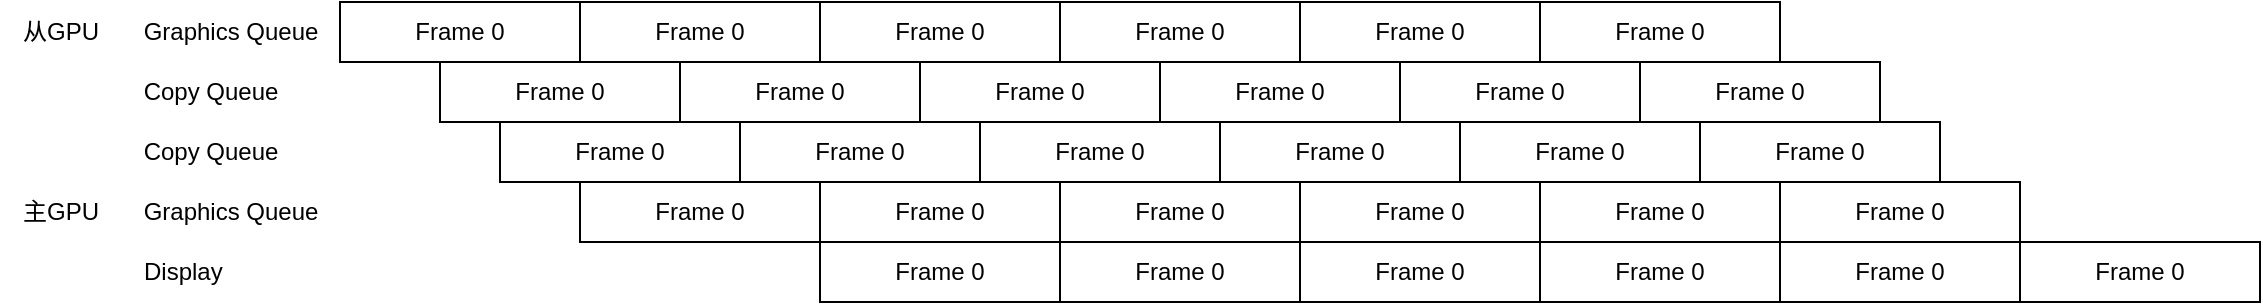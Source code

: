 <mxfile version="24.1.0" type="github">
  <diagram name="第 1 页" id="jae7St8DwQqMH0k6E51d">
    <mxGraphModel dx="1404" dy="863" grid="1" gridSize="10" guides="1" tooltips="1" connect="1" arrows="1" fold="1" page="1" pageScale="1" pageWidth="2339" pageHeight="3300" math="0" shadow="0">
      <root>
        <mxCell id="0" />
        <mxCell id="1" parent="0" />
        <mxCell id="XsoAqYoBsljSDeZaKG4e-1" value="Frame 0" style="rounded=0;whiteSpace=wrap;html=1;" vertex="1" parent="1">
          <mxGeometry x="320" y="210" width="120" height="30" as="geometry" />
        </mxCell>
        <mxCell id="XsoAqYoBsljSDeZaKG4e-2" value="Frame 0" style="rounded=0;whiteSpace=wrap;html=1;" vertex="1" parent="1">
          <mxGeometry x="440" y="210" width="120" height="30" as="geometry" />
        </mxCell>
        <mxCell id="XsoAqYoBsljSDeZaKG4e-3" value="Frame 0" style="rounded=0;whiteSpace=wrap;html=1;" vertex="1" parent="1">
          <mxGeometry x="560" y="210" width="120" height="30" as="geometry" />
        </mxCell>
        <mxCell id="XsoAqYoBsljSDeZaKG4e-4" value="Frame 0" style="rounded=0;whiteSpace=wrap;html=1;" vertex="1" parent="1">
          <mxGeometry x="680" y="210" width="120" height="30" as="geometry" />
        </mxCell>
        <mxCell id="XsoAqYoBsljSDeZaKG4e-5" value="Frame 0" style="rounded=0;whiteSpace=wrap;html=1;" vertex="1" parent="1">
          <mxGeometry x="800" y="210" width="120" height="30" as="geometry" />
        </mxCell>
        <mxCell id="XsoAqYoBsljSDeZaKG4e-6" value="Frame 0" style="rounded=0;whiteSpace=wrap;html=1;" vertex="1" parent="1">
          <mxGeometry x="920" y="210" width="120" height="30" as="geometry" />
        </mxCell>
        <mxCell id="XsoAqYoBsljSDeZaKG4e-8" value="Frame 0" style="rounded=0;whiteSpace=wrap;html=1;" vertex="1" parent="1">
          <mxGeometry x="370" y="240" width="120" height="30" as="geometry" />
        </mxCell>
        <mxCell id="XsoAqYoBsljSDeZaKG4e-9" value="Frame 0" style="rounded=0;whiteSpace=wrap;html=1;" vertex="1" parent="1">
          <mxGeometry x="490" y="240" width="120" height="30" as="geometry" />
        </mxCell>
        <mxCell id="XsoAqYoBsljSDeZaKG4e-10" value="Frame 0" style="rounded=0;whiteSpace=wrap;html=1;" vertex="1" parent="1">
          <mxGeometry x="610" y="240" width="120" height="30" as="geometry" />
        </mxCell>
        <mxCell id="XsoAqYoBsljSDeZaKG4e-11" value="Frame 0" style="rounded=0;whiteSpace=wrap;html=1;" vertex="1" parent="1">
          <mxGeometry x="730" y="240" width="120" height="30" as="geometry" />
        </mxCell>
        <mxCell id="XsoAqYoBsljSDeZaKG4e-12" value="Frame 0" style="rounded=0;whiteSpace=wrap;html=1;" vertex="1" parent="1">
          <mxGeometry x="850" y="240" width="120" height="30" as="geometry" />
        </mxCell>
        <mxCell id="XsoAqYoBsljSDeZaKG4e-13" value="Frame 0" style="rounded=0;whiteSpace=wrap;html=1;" vertex="1" parent="1">
          <mxGeometry x="400" y="270" width="120" height="30" as="geometry" />
        </mxCell>
        <mxCell id="XsoAqYoBsljSDeZaKG4e-14" value="Frame 0" style="rounded=0;whiteSpace=wrap;html=1;" vertex="1" parent="1">
          <mxGeometry x="520" y="270" width="120" height="30" as="geometry" />
        </mxCell>
        <mxCell id="XsoAqYoBsljSDeZaKG4e-15" value="Frame 0" style="rounded=0;whiteSpace=wrap;html=1;" vertex="1" parent="1">
          <mxGeometry x="640" y="270" width="120" height="30" as="geometry" />
        </mxCell>
        <mxCell id="XsoAqYoBsljSDeZaKG4e-16" value="Frame 0" style="rounded=0;whiteSpace=wrap;html=1;" vertex="1" parent="1">
          <mxGeometry x="760" y="270" width="120" height="30" as="geometry" />
        </mxCell>
        <mxCell id="XsoAqYoBsljSDeZaKG4e-17" value="Frame 0" style="rounded=0;whiteSpace=wrap;html=1;" vertex="1" parent="1">
          <mxGeometry x="880" y="270" width="120" height="30" as="geometry" />
        </mxCell>
        <mxCell id="XsoAqYoBsljSDeZaKG4e-18" value="Frame 0" style="rounded=0;whiteSpace=wrap;html=1;" vertex="1" parent="1">
          <mxGeometry x="1000" y="270" width="120" height="30" as="geometry" />
        </mxCell>
        <mxCell id="XsoAqYoBsljSDeZaKG4e-19" value="Frame 0" style="rounded=0;whiteSpace=wrap;html=1;" vertex="1" parent="1">
          <mxGeometry x="440" y="300" width="120" height="30" as="geometry" />
        </mxCell>
        <mxCell id="XsoAqYoBsljSDeZaKG4e-20" value="Frame 0" style="rounded=0;whiteSpace=wrap;html=1;" vertex="1" parent="1">
          <mxGeometry x="560" y="300" width="120" height="30" as="geometry" />
        </mxCell>
        <mxCell id="XsoAqYoBsljSDeZaKG4e-21" value="Frame 0" style="rounded=0;whiteSpace=wrap;html=1;" vertex="1" parent="1">
          <mxGeometry x="680" y="300" width="120" height="30" as="geometry" />
        </mxCell>
        <mxCell id="XsoAqYoBsljSDeZaKG4e-22" value="Frame 0" style="rounded=0;whiteSpace=wrap;html=1;" vertex="1" parent="1">
          <mxGeometry x="800" y="300" width="120" height="30" as="geometry" />
        </mxCell>
        <mxCell id="XsoAqYoBsljSDeZaKG4e-23" value="Frame 0" style="rounded=0;whiteSpace=wrap;html=1;" vertex="1" parent="1">
          <mxGeometry x="920" y="300" width="120" height="30" as="geometry" />
        </mxCell>
        <mxCell id="XsoAqYoBsljSDeZaKG4e-24" value="Frame 0" style="rounded=0;whiteSpace=wrap;html=1;" vertex="1" parent="1">
          <mxGeometry x="1040" y="300" width="120" height="30" as="geometry" />
        </mxCell>
        <mxCell id="XsoAqYoBsljSDeZaKG4e-25" value="Frame 0" style="rounded=0;whiteSpace=wrap;html=1;" vertex="1" parent="1">
          <mxGeometry x="970" y="240" width="120" height="30" as="geometry" />
        </mxCell>
        <mxCell id="XsoAqYoBsljSDeZaKG4e-26" value="Frame 0" style="rounded=0;whiteSpace=wrap;html=1;" vertex="1" parent="1">
          <mxGeometry x="560" y="330" width="120" height="30" as="geometry" />
        </mxCell>
        <mxCell id="XsoAqYoBsljSDeZaKG4e-27" value="Frame 0" style="rounded=0;whiteSpace=wrap;html=1;" vertex="1" parent="1">
          <mxGeometry x="680" y="330" width="120" height="30" as="geometry" />
        </mxCell>
        <mxCell id="XsoAqYoBsljSDeZaKG4e-28" value="Frame 0" style="rounded=0;whiteSpace=wrap;html=1;" vertex="1" parent="1">
          <mxGeometry x="800" y="330" width="120" height="30" as="geometry" />
        </mxCell>
        <mxCell id="XsoAqYoBsljSDeZaKG4e-29" value="Frame 0" style="rounded=0;whiteSpace=wrap;html=1;" vertex="1" parent="1">
          <mxGeometry x="920" y="330" width="120" height="30" as="geometry" />
        </mxCell>
        <mxCell id="XsoAqYoBsljSDeZaKG4e-30" value="Frame 0" style="rounded=0;whiteSpace=wrap;html=1;" vertex="1" parent="1">
          <mxGeometry x="1040" y="330" width="120" height="30" as="geometry" />
        </mxCell>
        <mxCell id="XsoAqYoBsljSDeZaKG4e-31" value="Frame 0" style="rounded=0;whiteSpace=wrap;html=1;" vertex="1" parent="1">
          <mxGeometry x="1160" y="330" width="120" height="30" as="geometry" />
        </mxCell>
        <mxCell id="XsoAqYoBsljSDeZaKG4e-32" value="从GPU" style="text;html=1;align=center;verticalAlign=middle;resizable=0;points=[];autosize=1;strokeColor=none;fillColor=none;" vertex="1" parent="1">
          <mxGeometry x="150" y="210" width="60" height="30" as="geometry" />
        </mxCell>
        <mxCell id="XsoAqYoBsljSDeZaKG4e-33" value="Graphics Queue" style="text;html=1;align=center;verticalAlign=middle;resizable=0;points=[];autosize=1;strokeColor=none;fillColor=none;" vertex="1" parent="1">
          <mxGeometry x="210" y="210" width="110" height="30" as="geometry" />
        </mxCell>
        <mxCell id="XsoAqYoBsljSDeZaKG4e-34" value="Copy Queue" style="text;html=1;align=center;verticalAlign=middle;resizable=0;points=[];autosize=1;strokeColor=none;fillColor=none;" vertex="1" parent="1">
          <mxGeometry x="210" y="240" width="90" height="30" as="geometry" />
        </mxCell>
        <mxCell id="XsoAqYoBsljSDeZaKG4e-35" value="Graphics Queue" style="text;html=1;align=center;verticalAlign=middle;resizable=0;points=[];autosize=1;strokeColor=none;fillColor=none;" vertex="1" parent="1">
          <mxGeometry x="210" y="300" width="110" height="30" as="geometry" />
        </mxCell>
        <mxCell id="XsoAqYoBsljSDeZaKG4e-36" value="Copy Queue" style="text;html=1;align=center;verticalAlign=middle;resizable=0;points=[];autosize=1;strokeColor=none;fillColor=none;" vertex="1" parent="1">
          <mxGeometry x="210" y="270" width="90" height="30" as="geometry" />
        </mxCell>
        <mxCell id="XsoAqYoBsljSDeZaKG4e-37" value="Display" style="text;html=1;align=left;verticalAlign=middle;resizable=0;points=[];autosize=1;strokeColor=none;fillColor=none;" vertex="1" parent="1">
          <mxGeometry x="220" y="330" width="60" height="30" as="geometry" />
        </mxCell>
        <mxCell id="XsoAqYoBsljSDeZaKG4e-38" value="主GPU" style="text;html=1;align=center;verticalAlign=middle;resizable=0;points=[];autosize=1;strokeColor=none;fillColor=none;" vertex="1" parent="1">
          <mxGeometry x="150" y="300" width="60" height="30" as="geometry" />
        </mxCell>
      </root>
    </mxGraphModel>
  </diagram>
</mxfile>
